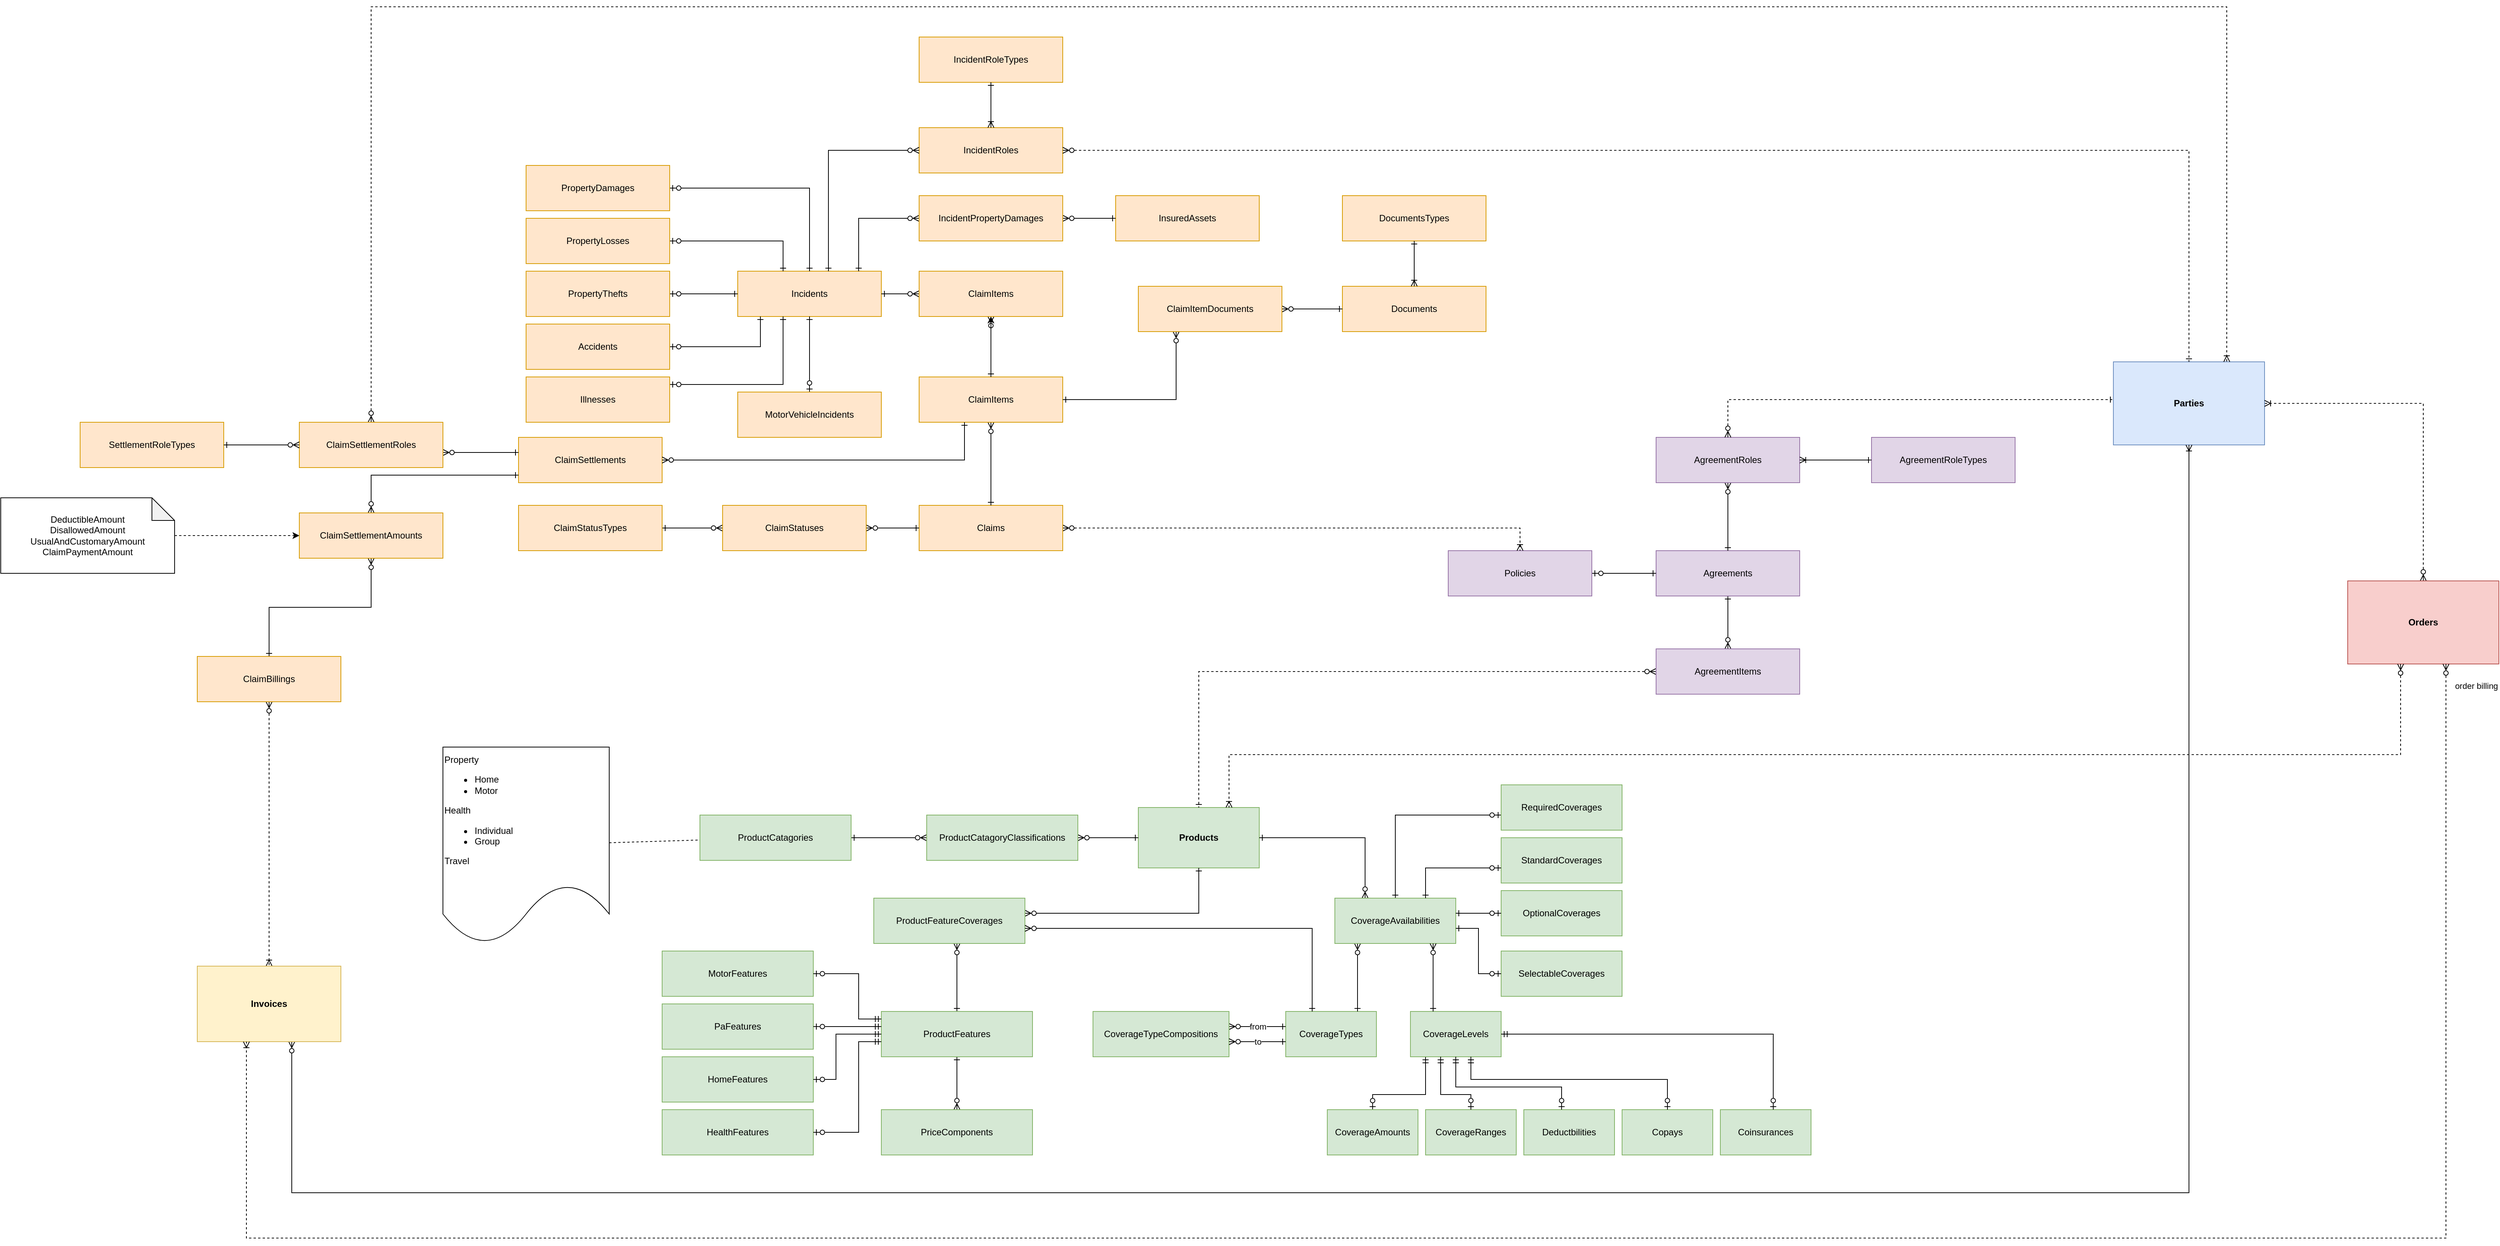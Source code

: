 <mxfile version="28.0.6">
  <diagram name="Page-1" id="UG3h2oHKd8cI5t2Z76ql">
    <mxGraphModel dx="4632" dy="2646" grid="1" gridSize="10" guides="1" tooltips="1" connect="1" arrows="1" fold="1" page="1" pageScale="1" pageWidth="850" pageHeight="1100" math="0" shadow="0">
      <root>
        <mxCell id="0" />
        <mxCell id="1" parent="0" />
        <mxCell id="Gwfefa4xqPAHv9ycmTIK-1" value="Products" style="rounded=0;whiteSpace=wrap;html=1;fontStyle=1;fillColor=#d5e8d4;strokeColor=#82b366;" parent="1" vertex="1">
          <mxGeometry x="230" y="240" width="160" height="80" as="geometry" />
        </mxCell>
        <mxCell id="Gwfefa4xqPAHv9ycmTIK-2" value="CoverageTypes" style="rounded=0;whiteSpace=wrap;html=1;fillColor=#d5e8d4;strokeColor=#82b366;" parent="1" vertex="1">
          <mxGeometry x="425" y="510" width="120" height="60" as="geometry" />
        </mxCell>
        <mxCell id="Gwfefa4xqPAHv9ycmTIK-4" style="edgeStyle=orthogonalEdgeStyle;rounded=0;orthogonalLoop=1;jettySize=auto;html=1;endArrow=ERone;endFill=0;startArrow=ERzeroToMany;startFill=0;" parent="1" source="Gwfefa4xqPAHv9ycmTIK-3" target="Gwfefa4xqPAHv9ycmTIK-2" edge="1">
          <mxGeometry relative="1" as="geometry">
            <Array as="points">
              <mxPoint x="520" y="470" />
              <mxPoint x="520" y="470" />
            </Array>
          </mxGeometry>
        </mxCell>
        <mxCell id="Gwfefa4xqPAHv9ycmTIK-18" style="edgeStyle=orthogonalEdgeStyle;rounded=0;orthogonalLoop=1;jettySize=auto;html=1;endArrow=ERone;endFill=0;startArrow=ERzeroToMany;startFill=0;" parent="1" source="Gwfefa4xqPAHv9ycmTIK-3" target="Gwfefa4xqPAHv9ycmTIK-1" edge="1">
          <mxGeometry relative="1" as="geometry">
            <Array as="points">
              <mxPoint x="530" y="280" />
            </Array>
          </mxGeometry>
        </mxCell>
        <mxCell id="Gwfefa4xqPAHv9ycmTIK-20" style="edgeStyle=orthogonalEdgeStyle;rounded=0;orthogonalLoop=1;jettySize=auto;html=1;startArrow=ERone;startFill=0;endArrow=ERzeroToOne;endFill=0;" parent="1" source="Gwfefa4xqPAHv9ycmTIK-3" target="Gwfefa4xqPAHv9ycmTIK-19" edge="1">
          <mxGeometry relative="1" as="geometry">
            <Array as="points">
              <mxPoint x="570" y="250" />
            </Array>
          </mxGeometry>
        </mxCell>
        <mxCell id="Gwfefa4xqPAHv9ycmTIK-3" value="CoverageAvailabilities" style="rounded=0;whiteSpace=wrap;html=1;fillColor=#d5e8d4;strokeColor=#82b366;" parent="1" vertex="1">
          <mxGeometry x="490" y="360" width="160" height="60" as="geometry" />
        </mxCell>
        <mxCell id="Gwfefa4xqPAHv9ycmTIK-13" style="edgeStyle=orthogonalEdgeStyle;rounded=0;orthogonalLoop=1;jettySize=auto;html=1;startArrow=ERmandOne;startFill=0;endArrow=ERzeroToOne;endFill=0;" parent="1" source="Gwfefa4xqPAHv9ycmTIK-5" target="Gwfefa4xqPAHv9ycmTIK-8" edge="1">
          <mxGeometry relative="1" as="geometry">
            <Array as="points">
              <mxPoint x="610" y="620" />
              <mxPoint x="540" y="620" />
            </Array>
          </mxGeometry>
        </mxCell>
        <mxCell id="Gwfefa4xqPAHv9ycmTIK-5" value="CoverageLevels" style="rounded=0;whiteSpace=wrap;html=1;fillColor=#d5e8d4;strokeColor=#82b366;" parent="1" vertex="1">
          <mxGeometry x="590" y="510" width="120" height="60" as="geometry" />
        </mxCell>
        <mxCell id="Gwfefa4xqPAHv9ycmTIK-6" style="edgeStyle=orthogonalEdgeStyle;rounded=0;orthogonalLoop=1;jettySize=auto;html=1;endArrow=ERone;endFill=0;startArrow=ERzeroToMany;startFill=0;" parent="1" source="Gwfefa4xqPAHv9ycmTIK-3" target="Gwfefa4xqPAHv9ycmTIK-5" edge="1">
          <mxGeometry relative="1" as="geometry">
            <mxPoint x="640" y="450" as="sourcePoint" />
            <mxPoint x="640" y="550" as="targetPoint" />
            <Array as="points">
              <mxPoint x="620" y="470" />
              <mxPoint x="620" y="470" />
            </Array>
          </mxGeometry>
        </mxCell>
        <mxCell id="Gwfefa4xqPAHv9ycmTIK-8" value="CoverageAmounts" style="rounded=0;whiteSpace=wrap;html=1;fillColor=#d5e8d4;strokeColor=#82b366;" parent="1" vertex="1">
          <mxGeometry x="480" y="640" width="120" height="60" as="geometry" />
        </mxCell>
        <mxCell id="Gwfefa4xqPAHv9ycmTIK-9" value="CoverageRanges" style="rounded=0;whiteSpace=wrap;html=1;fillColor=#d5e8d4;strokeColor=#82b366;" parent="1" vertex="1">
          <mxGeometry x="610" y="640" width="120" height="60" as="geometry" />
        </mxCell>
        <mxCell id="Gwfefa4xqPAHv9ycmTIK-10" value="Deductbilities" style="rounded=0;whiteSpace=wrap;html=1;fillColor=#d5e8d4;strokeColor=#82b366;" parent="1" vertex="1">
          <mxGeometry x="740" y="640" width="120" height="60" as="geometry" />
        </mxCell>
        <mxCell id="Gwfefa4xqPAHv9ycmTIK-11" value="Copays" style="rounded=0;whiteSpace=wrap;html=1;fillColor=#d5e8d4;strokeColor=#82b366;" parent="1" vertex="1">
          <mxGeometry x="870" y="640" width="120" height="60" as="geometry" />
        </mxCell>
        <mxCell id="Gwfefa4xqPAHv9ycmTIK-12" value="Coinsurances" style="rounded=0;whiteSpace=wrap;html=1;fillColor=#d5e8d4;strokeColor=#82b366;" parent="1" vertex="1">
          <mxGeometry x="1000" y="640" width="120" height="60" as="geometry" />
        </mxCell>
        <mxCell id="Gwfefa4xqPAHv9ycmTIK-14" style="edgeStyle=orthogonalEdgeStyle;rounded=0;orthogonalLoop=1;jettySize=auto;html=1;startArrow=ERmandOne;startFill=0;endArrow=ERzeroToOne;endFill=0;" parent="1" source="Gwfefa4xqPAHv9ycmTIK-5" target="Gwfefa4xqPAHv9ycmTIK-9" edge="1">
          <mxGeometry relative="1" as="geometry">
            <mxPoint x="900" y="590" as="sourcePoint" />
            <mxPoint x="790" y="650" as="targetPoint" />
            <Array as="points">
              <mxPoint x="630" y="620" />
              <mxPoint x="670" y="620" />
            </Array>
          </mxGeometry>
        </mxCell>
        <mxCell id="Gwfefa4xqPAHv9ycmTIK-15" style="edgeStyle=orthogonalEdgeStyle;rounded=0;orthogonalLoop=1;jettySize=auto;html=1;startArrow=ERmandOne;startFill=0;endArrow=ERzeroToOne;endFill=0;" parent="1" source="Gwfefa4xqPAHv9ycmTIK-5" target="Gwfefa4xqPAHv9ycmTIK-10" edge="1">
          <mxGeometry relative="1" as="geometry">
            <mxPoint x="760" y="590" as="sourcePoint" />
            <mxPoint x="790" y="650" as="targetPoint" />
            <Array as="points">
              <mxPoint x="650" y="610" />
              <mxPoint x="790" y="610" />
            </Array>
          </mxGeometry>
        </mxCell>
        <mxCell id="Gwfefa4xqPAHv9ycmTIK-16" style="edgeStyle=orthogonalEdgeStyle;rounded=0;orthogonalLoop=1;jettySize=auto;html=1;startArrow=ERmandOne;startFill=0;endArrow=ERzeroToOne;endFill=0;" parent="1" source="Gwfefa4xqPAHv9ycmTIK-5" target="Gwfefa4xqPAHv9ycmTIK-11" edge="1">
          <mxGeometry relative="1" as="geometry">
            <mxPoint x="800" y="570" as="sourcePoint" />
            <mxPoint x="940" y="630" as="targetPoint" />
            <Array as="points">
              <mxPoint x="670" y="600" />
              <mxPoint x="930" y="600" />
            </Array>
          </mxGeometry>
        </mxCell>
        <mxCell id="Gwfefa4xqPAHv9ycmTIK-17" style="edgeStyle=orthogonalEdgeStyle;rounded=0;orthogonalLoop=1;jettySize=auto;html=1;startArrow=ERmandOne;startFill=0;endArrow=ERzeroToOne;endFill=0;" parent="1" source="Gwfefa4xqPAHv9ycmTIK-5" target="Gwfefa4xqPAHv9ycmTIK-12" edge="1">
          <mxGeometry relative="1" as="geometry">
            <mxPoint x="880" y="560" as="sourcePoint" />
            <mxPoint x="1020" y="620" as="targetPoint" />
            <Array as="points">
              <mxPoint x="1070" y="540" />
            </Array>
          </mxGeometry>
        </mxCell>
        <mxCell id="Gwfefa4xqPAHv9ycmTIK-19" value="RequiredCoverages" style="rounded=0;whiteSpace=wrap;html=1;fillColor=#d5e8d4;strokeColor=#82b366;" parent="1" vertex="1">
          <mxGeometry x="710" y="210" width="160" height="60" as="geometry" />
        </mxCell>
        <mxCell id="Gwfefa4xqPAHv9ycmTIK-21" value="StandardCoverages" style="rounded=0;whiteSpace=wrap;html=1;fillColor=#d5e8d4;strokeColor=#82b366;" parent="1" vertex="1">
          <mxGeometry x="710" y="280" width="160" height="60" as="geometry" />
        </mxCell>
        <mxCell id="Gwfefa4xqPAHv9ycmTIK-22" value="OptionalCoverages" style="rounded=0;whiteSpace=wrap;html=1;fillColor=#d5e8d4;strokeColor=#82b366;" parent="1" vertex="1">
          <mxGeometry x="710" y="350" width="160" height="60" as="geometry" />
        </mxCell>
        <mxCell id="Gwfefa4xqPAHv9ycmTIK-23" value="SelectableCoverages" style="rounded=0;whiteSpace=wrap;html=1;fillColor=#d5e8d4;strokeColor=#82b366;" parent="1" vertex="1">
          <mxGeometry x="710" y="430" width="160" height="60" as="geometry" />
        </mxCell>
        <mxCell id="Gwfefa4xqPAHv9ycmTIK-24" style="edgeStyle=orthogonalEdgeStyle;rounded=0;orthogonalLoop=1;jettySize=auto;html=1;startArrow=ERone;startFill=0;endArrow=ERzeroToOne;endFill=0;" parent="1" source="Gwfefa4xqPAHv9ycmTIK-3" target="Gwfefa4xqPAHv9ycmTIK-21" edge="1">
          <mxGeometry relative="1" as="geometry">
            <mxPoint x="920" y="430" as="sourcePoint" />
            <mxPoint x="1060" y="320" as="targetPoint" />
            <Array as="points">
              <mxPoint x="610" y="320" />
            </Array>
          </mxGeometry>
        </mxCell>
        <mxCell id="Gwfefa4xqPAHv9ycmTIK-25" style="edgeStyle=orthogonalEdgeStyle;rounded=0;orthogonalLoop=1;jettySize=auto;html=1;startArrow=ERone;startFill=0;endArrow=ERzeroToOne;endFill=0;" parent="1" source="Gwfefa4xqPAHv9ycmTIK-3" target="Gwfefa4xqPAHv9ycmTIK-22" edge="1">
          <mxGeometry relative="1" as="geometry">
            <mxPoint x="930" y="450" as="sourcePoint" />
            <mxPoint x="1030" y="410" as="targetPoint" />
            <Array as="points">
              <mxPoint x="670" y="380" />
              <mxPoint x="670" y="380" />
            </Array>
          </mxGeometry>
        </mxCell>
        <mxCell id="Gwfefa4xqPAHv9ycmTIK-26" style="edgeStyle=orthogonalEdgeStyle;rounded=0;orthogonalLoop=1;jettySize=auto;html=1;startArrow=ERone;startFill=0;endArrow=ERzeroToOne;endFill=0;" parent="1" source="Gwfefa4xqPAHv9ycmTIK-3" target="Gwfefa4xqPAHv9ycmTIK-23" edge="1">
          <mxGeometry relative="1" as="geometry">
            <mxPoint x="670" y="440" as="sourcePoint" />
            <mxPoint x="730" y="440" as="targetPoint" />
            <Array as="points">
              <mxPoint x="680" y="400" />
              <mxPoint x="680" y="460" />
            </Array>
          </mxGeometry>
        </mxCell>
        <mxCell id="Gwfefa4xqPAHv9ycmTIK-28" value="from" style="edgeStyle=orthogonalEdgeStyle;rounded=0;orthogonalLoop=1;jettySize=auto;html=1;endArrow=ERone;endFill=0;startArrow=ERzeroToMany;startFill=0;" parent="1" source="Gwfefa4xqPAHv9ycmTIK-27" target="Gwfefa4xqPAHv9ycmTIK-2" edge="1">
          <mxGeometry relative="1" as="geometry">
            <Array as="points">
              <mxPoint x="390" y="530" />
              <mxPoint x="390" y="530" />
            </Array>
          </mxGeometry>
        </mxCell>
        <mxCell id="Gwfefa4xqPAHv9ycmTIK-27" value="CoverageTypeCompositions" style="rounded=0;whiteSpace=wrap;html=1;fillColor=#d5e8d4;strokeColor=#82b366;" parent="1" vertex="1">
          <mxGeometry x="170" y="510" width="180" height="60" as="geometry" />
        </mxCell>
        <mxCell id="Gwfefa4xqPAHv9ycmTIK-29" value="to" style="edgeStyle=orthogonalEdgeStyle;rounded=0;orthogonalLoop=1;jettySize=auto;html=1;endArrow=ERone;endFill=0;startArrow=ERzeroToMany;startFill=0;" parent="1" source="Gwfefa4xqPAHv9ycmTIK-27" target="Gwfefa4xqPAHv9ycmTIK-2" edge="1">
          <mxGeometry relative="1" as="geometry">
            <mxPoint x="370" y="570" as="sourcePoint" />
            <mxPoint x="480" y="570" as="targetPoint" />
            <Array as="points">
              <mxPoint x="370" y="550" />
              <mxPoint x="370" y="550" />
            </Array>
          </mxGeometry>
        </mxCell>
        <mxCell id="Gwfefa4xqPAHv9ycmTIK-31" style="edgeStyle=orthogonalEdgeStyle;rounded=0;orthogonalLoop=1;jettySize=auto;html=1;endArrow=ERone;endFill=0;startArrow=ERzeroToMany;startFill=0;" parent="1" source="Gwfefa4xqPAHv9ycmTIK-30" target="Gwfefa4xqPAHv9ycmTIK-1" edge="1">
          <mxGeometry relative="1" as="geometry">
            <Array as="points">
              <mxPoint x="10" y="280" />
            </Array>
          </mxGeometry>
        </mxCell>
        <mxCell id="Gwfefa4xqPAHv9ycmTIK-33" style="edgeStyle=orthogonalEdgeStyle;rounded=0;orthogonalLoop=1;jettySize=auto;html=1;endArrow=ERone;endFill=0;startArrow=ERzeroToMany;startFill=0;" parent="1" source="Gwfefa4xqPAHv9ycmTIK-30" target="Gwfefa4xqPAHv9ycmTIK-32" edge="1">
          <mxGeometry relative="1" as="geometry" />
        </mxCell>
        <mxCell id="Gwfefa4xqPAHv9ycmTIK-30" value="ProductCatagoryClassifications" style="rounded=0;whiteSpace=wrap;html=1;fillColor=#d5e8d4;strokeColor=#82b366;" parent="1" vertex="1">
          <mxGeometry x="-50" y="250" width="200" height="60" as="geometry" />
        </mxCell>
        <mxCell id="Gwfefa4xqPAHv9ycmTIK-32" value="ProductCatagories" style="rounded=0;whiteSpace=wrap;html=1;fillColor=#d5e8d4;strokeColor=#82b366;" parent="1" vertex="1">
          <mxGeometry x="-350" y="250" width="200" height="60" as="geometry" />
        </mxCell>
        <mxCell id="Gwfefa4xqPAHv9ycmTIK-35" style="rounded=0;orthogonalLoop=1;jettySize=auto;html=1;dashed=1;endArrow=none;endFill=0;" parent="1" source="Gwfefa4xqPAHv9ycmTIK-34" target="Gwfefa4xqPAHv9ycmTIK-32" edge="1">
          <mxGeometry relative="1" as="geometry" />
        </mxCell>
        <mxCell id="Gwfefa4xqPAHv9ycmTIK-34" value="Property&lt;div style=&quot;&quot;&gt;&lt;ul&gt;&lt;li&gt;Home&lt;/li&gt;&lt;li&gt;Motor&lt;/li&gt;&lt;/ul&gt;&lt;/div&gt;&lt;div&gt;Health&lt;/div&gt;&lt;div&gt;&lt;ul&gt;&lt;li&gt;Individual&lt;/li&gt;&lt;li&gt;Group&lt;/li&gt;&lt;/ul&gt;&lt;div&gt;Travel&lt;/div&gt;&lt;/div&gt;&lt;div&gt;&lt;br&gt;&lt;/div&gt;" style="shape=document;whiteSpace=wrap;html=1;boundedLbl=1;align=left;verticalAlign=middle;" parent="1" vertex="1">
          <mxGeometry x="-690" y="160" width="220" height="260" as="geometry" />
        </mxCell>
        <mxCell id="Gwfefa4xqPAHv9ycmTIK-39" style="edgeStyle=orthogonalEdgeStyle;rounded=0;orthogonalLoop=1;jettySize=auto;html=1;endArrow=ERone;endFill=0;startArrow=ERzeroToMany;startFill=0;" parent="1" source="Gwfefa4xqPAHv9ycmTIK-38" target="Gwfefa4xqPAHv9ycmTIK-1" edge="1">
          <mxGeometry relative="1" as="geometry">
            <Array as="points">
              <mxPoint x="310" y="380" />
            </Array>
          </mxGeometry>
        </mxCell>
        <mxCell id="Gwfefa4xqPAHv9ycmTIK-43" style="edgeStyle=orthogonalEdgeStyle;rounded=0;orthogonalLoop=1;jettySize=auto;html=1;startArrow=ERzeroToMany;startFill=0;endArrow=ERone;endFill=0;" parent="1" source="Gwfefa4xqPAHv9ycmTIK-38" target="Gwfefa4xqPAHv9ycmTIK-40" edge="1">
          <mxGeometry relative="1" as="geometry">
            <Array as="points">
              <mxPoint x="-10" y="450" />
              <mxPoint x="-10" y="450" />
            </Array>
          </mxGeometry>
        </mxCell>
        <mxCell id="Gwfefa4xqPAHv9ycmTIK-38" value="ProductFeatureCoverages" style="rounded=0;whiteSpace=wrap;html=1;fillColor=#d5e8d4;strokeColor=#82b366;" parent="1" vertex="1">
          <mxGeometry x="-120" y="360" width="200" height="60" as="geometry" />
        </mxCell>
        <mxCell id="Gwfefa4xqPAHv9ycmTIK-42" style="edgeStyle=orthogonalEdgeStyle;rounded=0;orthogonalLoop=1;jettySize=auto;html=1;startArrow=ERone;startFill=0;endArrow=ERzeroToMany;endFill=0;" parent="1" source="Gwfefa4xqPAHv9ycmTIK-40" target="Gwfefa4xqPAHv9ycmTIK-41" edge="1">
          <mxGeometry relative="1" as="geometry" />
        </mxCell>
        <mxCell id="Gwfefa4xqPAHv9ycmTIK-40" value="ProductFeatures" style="rounded=0;whiteSpace=wrap;html=1;fillColor=#d5e8d4;strokeColor=#82b366;" parent="1" vertex="1">
          <mxGeometry x="-110" y="510" width="200" height="60" as="geometry" />
        </mxCell>
        <mxCell id="Gwfefa4xqPAHv9ycmTIK-41" value="PriceComponents" style="rounded=0;whiteSpace=wrap;html=1;fillColor=#d5e8d4;strokeColor=#82b366;" parent="1" vertex="1">
          <mxGeometry x="-110" y="640" width="200" height="60" as="geometry" />
        </mxCell>
        <mxCell id="Gwfefa4xqPAHv9ycmTIK-44" style="edgeStyle=orthogonalEdgeStyle;rounded=0;orthogonalLoop=1;jettySize=auto;html=1;endArrow=ERone;endFill=0;startArrow=ERzeroToMany;startFill=0;" parent="1" source="Gwfefa4xqPAHv9ycmTIK-38" target="Gwfefa4xqPAHv9ycmTIK-2" edge="1">
          <mxGeometry relative="1" as="geometry">
            <mxPoint x="260" y="530" as="sourcePoint" />
            <mxPoint x="490" y="470" as="targetPoint" />
            <Array as="points">
              <mxPoint x="460" y="400" />
            </Array>
          </mxGeometry>
        </mxCell>
        <mxCell id="Gwfefa4xqPAHv9ycmTIK-45" value="MotorFeatures" style="rounded=0;whiteSpace=wrap;html=1;fillColor=#d5e8d4;strokeColor=#82b366;" parent="1" vertex="1">
          <mxGeometry x="-400" y="430" width="200" height="60" as="geometry" />
        </mxCell>
        <mxCell id="Gwfefa4xqPAHv9ycmTIK-46" value="PaFeatures" style="rounded=0;whiteSpace=wrap;html=1;fillColor=#d5e8d4;strokeColor=#82b366;" parent="1" vertex="1">
          <mxGeometry x="-400" y="500" width="200" height="60" as="geometry" />
        </mxCell>
        <mxCell id="Gwfefa4xqPAHv9ycmTIK-47" value="HomeFeatures" style="rounded=0;whiteSpace=wrap;html=1;fillColor=#d5e8d4;strokeColor=#82b366;" parent="1" vertex="1">
          <mxGeometry x="-400" y="570" width="200" height="60" as="geometry" />
        </mxCell>
        <mxCell id="Gwfefa4xqPAHv9ycmTIK-48" value="HealthFeatures" style="rounded=0;whiteSpace=wrap;html=1;fillColor=#d5e8d4;strokeColor=#82b366;" parent="1" vertex="1">
          <mxGeometry x="-400" y="640" width="200" height="60" as="geometry" />
        </mxCell>
        <mxCell id="Gwfefa4xqPAHv9ycmTIK-49" style="edgeStyle=orthogonalEdgeStyle;rounded=0;orthogonalLoop=1;jettySize=auto;html=1;startArrow=ERmandOne;startFill=0;endArrow=ERzeroToOne;endFill=0;" parent="1" source="Gwfefa4xqPAHv9ycmTIK-40" target="Gwfefa4xqPAHv9ycmTIK-45" edge="1">
          <mxGeometry relative="1" as="geometry">
            <mxPoint x="-60" y="450" as="sourcePoint" />
            <mxPoint x="-130" y="520" as="targetPoint" />
            <Array as="points">
              <mxPoint x="-140" y="520" />
              <mxPoint x="-140" y="460" />
            </Array>
          </mxGeometry>
        </mxCell>
        <mxCell id="Gwfefa4xqPAHv9ycmTIK-50" style="edgeStyle=orthogonalEdgeStyle;rounded=0;orthogonalLoop=1;jettySize=auto;html=1;startArrow=ERmandOne;startFill=0;endArrow=ERzeroToOne;endFill=0;" parent="1" source="Gwfefa4xqPAHv9ycmTIK-40" target="Gwfefa4xqPAHv9ycmTIK-46" edge="1">
          <mxGeometry relative="1" as="geometry">
            <mxPoint x="-10" y="610" as="sourcePoint" />
            <mxPoint x="-150" y="560" as="targetPoint" />
            <Array as="points">
              <mxPoint x="-140" y="530" />
              <mxPoint x="-140" y="530" />
            </Array>
          </mxGeometry>
        </mxCell>
        <mxCell id="Gwfefa4xqPAHv9ycmTIK-51" style="edgeStyle=orthogonalEdgeStyle;rounded=0;orthogonalLoop=1;jettySize=auto;html=1;startArrow=ERmandOne;startFill=0;endArrow=ERzeroToOne;endFill=0;" parent="1" source="Gwfefa4xqPAHv9ycmTIK-40" target="Gwfefa4xqPAHv9ycmTIK-47" edge="1">
          <mxGeometry relative="1" as="geometry">
            <mxPoint x="-10" y="630" as="sourcePoint" />
            <mxPoint x="-150" y="580" as="targetPoint" />
            <Array as="points">
              <mxPoint x="-170" y="540" />
              <mxPoint x="-170" y="600" />
            </Array>
          </mxGeometry>
        </mxCell>
        <mxCell id="Gwfefa4xqPAHv9ycmTIK-52" style="edgeStyle=orthogonalEdgeStyle;rounded=0;orthogonalLoop=1;jettySize=auto;html=1;startArrow=ERmandOne;startFill=0;endArrow=ERzeroToOne;endFill=0;" parent="1" source="Gwfefa4xqPAHv9ycmTIK-40" target="Gwfefa4xqPAHv9ycmTIK-48" edge="1">
          <mxGeometry relative="1" as="geometry">
            <mxPoint x="10" y="660" as="sourcePoint" />
            <mxPoint x="-130" y="610" as="targetPoint" />
            <Array as="points">
              <mxPoint x="-140" y="550" />
              <mxPoint x="-140" y="670" />
            </Array>
          </mxGeometry>
        </mxCell>
        <mxCell id="Gwfefa4xqPAHv9ycmTIK-54" style="edgeStyle=orthogonalEdgeStyle;rounded=0;orthogonalLoop=1;jettySize=auto;html=1;endArrow=ERone;endFill=0;startArrow=ERzeroToMany;startFill=0;dashed=1;" parent="1" source="oErXkipmvM2q--g5pRgf-3" target="Gwfefa4xqPAHv9ycmTIK-1" edge="1">
          <mxGeometry relative="1" as="geometry">
            <Array as="points">
              <mxPoint x="310" y="60" />
            </Array>
          </mxGeometry>
        </mxCell>
        <mxCell id="oErXkipmvM2q--g5pRgf-4" style="edgeStyle=orthogonalEdgeStyle;rounded=0;orthogonalLoop=1;jettySize=auto;html=1;endArrow=ERzeroToMany;endFill=0;startArrow=ERone;startFill=0;" edge="1" parent="1" source="Gwfefa4xqPAHv9ycmTIK-53" target="oErXkipmvM2q--g5pRgf-3">
          <mxGeometry relative="1" as="geometry" />
        </mxCell>
        <mxCell id="Gwfefa4xqPAHv9ycmTIK-53" value="Agreements" style="rounded=0;whiteSpace=wrap;html=1;fillColor=#e1d5e7;strokeColor=#9673a6;" parent="1" vertex="1">
          <mxGeometry x="915" y="-100" width="190" height="60" as="geometry" />
        </mxCell>
        <mxCell id="Gwfefa4xqPAHv9ycmTIK-56" style="edgeStyle=orthogonalEdgeStyle;rounded=0;orthogonalLoop=1;jettySize=auto;html=1;endArrow=ERone;endFill=0;startArrow=ERzeroToMany;startFill=0;" parent="1" source="Gwfefa4xqPAHv9ycmTIK-55" target="Gwfefa4xqPAHv9ycmTIK-53" edge="1">
          <mxGeometry relative="1" as="geometry" />
        </mxCell>
        <mxCell id="Gwfefa4xqPAHv9ycmTIK-55" value="AgreementRoles" style="rounded=0;whiteSpace=wrap;html=1;fillColor=#e1d5e7;strokeColor=#9673a6;" parent="1" vertex="1">
          <mxGeometry x="915" y="-250" width="190" height="60" as="geometry" />
        </mxCell>
        <mxCell id="Gwfefa4xqPAHv9ycmTIK-57" value="Parties" style="rounded=0;whiteSpace=wrap;html=1;fontStyle=1;fillColor=#dae8fc;strokeColor=#6c8ebf;" parent="1" vertex="1">
          <mxGeometry x="1520" y="-350" width="200" height="110" as="geometry" />
        </mxCell>
        <mxCell id="Gwfefa4xqPAHv9ycmTIK-59" style="edgeStyle=orthogonalEdgeStyle;rounded=0;orthogonalLoop=1;jettySize=auto;html=1;startArrow=ERzeroToOne;startFill=0;endArrow=ERone;endFill=0;" parent="1" source="Gwfefa4xqPAHv9ycmTIK-58" target="Gwfefa4xqPAHv9ycmTIK-53" edge="1">
          <mxGeometry relative="1" as="geometry" />
        </mxCell>
        <mxCell id="Gwfefa4xqPAHv9ycmTIK-58" value="Policies" style="rounded=0;whiteSpace=wrap;html=1;fillColor=#e1d5e7;strokeColor=#9673a6;" parent="1" vertex="1">
          <mxGeometry x="640" y="-100" width="190" height="60" as="geometry" />
        </mxCell>
        <mxCell id="Gwfefa4xqPAHv9ycmTIK-60" style="edgeStyle=orthogonalEdgeStyle;rounded=0;orthogonalLoop=1;jettySize=auto;html=1;endArrow=ERone;endFill=0;startArrow=ERzeroToMany;startFill=0;dashed=1;" parent="1" source="Gwfefa4xqPAHv9ycmTIK-55" target="Gwfefa4xqPAHv9ycmTIK-57" edge="1">
          <mxGeometry relative="1" as="geometry">
            <mxPoint x="650" y="-150" as="sourcePoint" />
            <mxPoint x="650" y="-50" as="targetPoint" />
            <Array as="points">
              <mxPoint x="1010" y="-300" />
            </Array>
          </mxGeometry>
        </mxCell>
        <mxCell id="Gwfefa4xqPAHv9ycmTIK-64" style="edgeStyle=orthogonalEdgeStyle;rounded=0;orthogonalLoop=1;jettySize=auto;html=1;startArrow=ERzeroToMany;startFill=0;endArrow=ERoneToMany;endFill=0;dashed=1;" parent="1" source="Gwfefa4xqPAHv9ycmTIK-63" target="Gwfefa4xqPAHv9ycmTIK-58" edge="1">
          <mxGeometry relative="1" as="geometry">
            <Array as="points">
              <mxPoint x="735" y="-130" />
            </Array>
          </mxGeometry>
        </mxCell>
        <mxCell id="Gwfefa4xqPAHv9ycmTIK-63" value="Claims" style="rounded=0;whiteSpace=wrap;html=1;fillColor=#ffe6cc;strokeColor=#d79b00;" parent="1" vertex="1">
          <mxGeometry x="-60" y="-160" width="190" height="60" as="geometry" />
        </mxCell>
        <mxCell id="Gwfefa4xqPAHv9ycmTIK-66" style="edgeStyle=orthogonalEdgeStyle;rounded=0;orthogonalLoop=1;jettySize=auto;html=1;startArrow=ERzeroToMany;startFill=0;endArrow=ERone;endFill=0;" parent="1" source="Gwfefa4xqPAHv9ycmTIK-65" target="Gwfefa4xqPAHv9ycmTIK-63" edge="1">
          <mxGeometry relative="1" as="geometry" />
        </mxCell>
        <mxCell id="Gwfefa4xqPAHv9ycmTIK-120" value="" style="edgeStyle=orthogonalEdgeStyle;rounded=0;orthogonalLoop=1;jettySize=auto;html=1;" parent="1" source="Gwfefa4xqPAHv9ycmTIK-65" target="Gwfefa4xqPAHv9ycmTIK-119" edge="1">
          <mxGeometry relative="1" as="geometry" />
        </mxCell>
        <mxCell id="Gwfefa4xqPAHv9ycmTIK-65" value="ClaimItems" style="rounded=0;whiteSpace=wrap;html=1;fillColor=#ffe6cc;strokeColor=#d79b00;" parent="1" vertex="1">
          <mxGeometry x="-60" y="-330" width="190" height="60" as="geometry" />
        </mxCell>
        <mxCell id="Gwfefa4xqPAHv9ycmTIK-68" style="edgeStyle=orthogonalEdgeStyle;rounded=0;orthogonalLoop=1;jettySize=auto;html=1;startArrow=ERzeroToMany;startFill=0;endArrow=ERone;endFill=0;" parent="1" source="Gwfefa4xqPAHv9ycmTIK-67" target="Gwfefa4xqPAHv9ycmTIK-63" edge="1">
          <mxGeometry relative="1" as="geometry" />
        </mxCell>
        <mxCell id="Gwfefa4xqPAHv9ycmTIK-70" style="edgeStyle=orthogonalEdgeStyle;rounded=0;orthogonalLoop=1;jettySize=auto;html=1;endArrow=ERone;endFill=0;startArrow=ERzeroToMany;startFill=0;" parent="1" source="Gwfefa4xqPAHv9ycmTIK-67" target="Gwfefa4xqPAHv9ycmTIK-69" edge="1">
          <mxGeometry relative="1" as="geometry" />
        </mxCell>
        <mxCell id="Gwfefa4xqPAHv9ycmTIK-67" value="ClaimStatuses" style="rounded=0;whiteSpace=wrap;html=1;fillColor=#ffe6cc;strokeColor=#d79b00;" parent="1" vertex="1">
          <mxGeometry x="-320" y="-160" width="190" height="60" as="geometry" />
        </mxCell>
        <mxCell id="Gwfefa4xqPAHv9ycmTIK-69" value="ClaimStatusTypes" style="rounded=0;whiteSpace=wrap;html=1;fillColor=#ffe6cc;strokeColor=#d79b00;" parent="1" vertex="1">
          <mxGeometry x="-590" y="-160" width="190" height="60" as="geometry" />
        </mxCell>
        <mxCell id="Gwfefa4xqPAHv9ycmTIK-71" value="InsuredAssets" style="rounded=0;whiteSpace=wrap;html=1;fillColor=#ffe6cc;strokeColor=#d79b00;" parent="1" vertex="1">
          <mxGeometry x="200" y="-570" width="190" height="60" as="geometry" />
        </mxCell>
        <mxCell id="Gwfefa4xqPAHv9ycmTIK-73" value="Incidents" style="rounded=0;whiteSpace=wrap;html=1;fillColor=#ffe6cc;strokeColor=#d79b00;" parent="1" vertex="1">
          <mxGeometry x="-300" y="-470" width="190" height="60" as="geometry" />
        </mxCell>
        <mxCell id="Gwfefa4xqPAHv9ycmTIK-80" style="edgeStyle=orthogonalEdgeStyle;rounded=0;orthogonalLoop=1;jettySize=auto;html=1;startArrow=ERzeroToOne;startFill=0;endArrow=ERone;endFill=0;" parent="1" source="Gwfefa4xqPAHv9ycmTIK-74" target="Gwfefa4xqPAHv9ycmTIK-73" edge="1">
          <mxGeometry relative="1" as="geometry" />
        </mxCell>
        <mxCell id="Gwfefa4xqPAHv9ycmTIK-74" value="PropertyDamages" style="rounded=0;whiteSpace=wrap;html=1;fillColor=#ffe6cc;strokeColor=#d79b00;" parent="1" vertex="1">
          <mxGeometry x="-580" y="-610" width="190" height="60" as="geometry" />
        </mxCell>
        <mxCell id="Gwfefa4xqPAHv9ycmTIK-81" style="edgeStyle=orthogonalEdgeStyle;rounded=0;orthogonalLoop=1;jettySize=auto;html=1;startArrow=ERzeroToOne;startFill=0;endArrow=ERone;endFill=0;" parent="1" source="Gwfefa4xqPAHv9ycmTIK-75" target="Gwfefa4xqPAHv9ycmTIK-73" edge="1">
          <mxGeometry relative="1" as="geometry">
            <Array as="points">
              <mxPoint x="-240" y="-510" />
            </Array>
          </mxGeometry>
        </mxCell>
        <mxCell id="Gwfefa4xqPAHv9ycmTIK-75" value="PropertyLosses" style="rounded=0;whiteSpace=wrap;html=1;fillColor=#ffe6cc;strokeColor=#d79b00;" parent="1" vertex="1">
          <mxGeometry x="-580" y="-540" width="190" height="60" as="geometry" />
        </mxCell>
        <mxCell id="Gwfefa4xqPAHv9ycmTIK-82" style="edgeStyle=orthogonalEdgeStyle;rounded=0;orthogonalLoop=1;jettySize=auto;html=1;startArrow=ERzeroToOne;startFill=0;endArrow=ERone;endFill=0;" parent="1" source="Gwfefa4xqPAHv9ycmTIK-76" target="Gwfefa4xqPAHv9ycmTIK-73" edge="1">
          <mxGeometry relative="1" as="geometry">
            <Array as="points">
              <mxPoint x="-320" y="-440" />
              <mxPoint x="-320" y="-440" />
            </Array>
          </mxGeometry>
        </mxCell>
        <mxCell id="Gwfefa4xqPAHv9ycmTIK-76" value="PropertyThefts" style="rounded=0;whiteSpace=wrap;html=1;fillColor=#ffe6cc;strokeColor=#d79b00;" parent="1" vertex="1">
          <mxGeometry x="-580" y="-470" width="190" height="60" as="geometry" />
        </mxCell>
        <mxCell id="Gwfefa4xqPAHv9ycmTIK-83" style="edgeStyle=orthogonalEdgeStyle;rounded=0;orthogonalLoop=1;jettySize=auto;html=1;startArrow=ERzeroToOne;startFill=0;endArrow=ERone;endFill=0;" parent="1" source="Gwfefa4xqPAHv9ycmTIK-77" target="Gwfefa4xqPAHv9ycmTIK-73" edge="1">
          <mxGeometry relative="1" as="geometry">
            <Array as="points">
              <mxPoint x="-270" y="-370" />
            </Array>
          </mxGeometry>
        </mxCell>
        <mxCell id="Gwfefa4xqPAHv9ycmTIK-77" value="Accidents" style="rounded=0;whiteSpace=wrap;html=1;fillColor=#ffe6cc;strokeColor=#d79b00;" parent="1" vertex="1">
          <mxGeometry x="-580" y="-400" width="190" height="60" as="geometry" />
        </mxCell>
        <mxCell id="Gwfefa4xqPAHv9ycmTIK-84" style="edgeStyle=orthogonalEdgeStyle;rounded=0;orthogonalLoop=1;jettySize=auto;html=1;startArrow=ERzeroToOne;startFill=0;endArrow=ERone;endFill=0;" parent="1" source="Gwfefa4xqPAHv9ycmTIK-78" target="Gwfefa4xqPAHv9ycmTIK-73" edge="1">
          <mxGeometry relative="1" as="geometry">
            <Array as="points">
              <mxPoint x="-240" y="-320" />
            </Array>
          </mxGeometry>
        </mxCell>
        <mxCell id="Gwfefa4xqPAHv9ycmTIK-78" value="Illnesses" style="rounded=0;whiteSpace=wrap;html=1;fillColor=#ffe6cc;strokeColor=#d79b00;" parent="1" vertex="1">
          <mxGeometry x="-580" y="-330" width="190" height="60" as="geometry" />
        </mxCell>
        <mxCell id="Gwfefa4xqPAHv9ycmTIK-85" style="edgeStyle=orthogonalEdgeStyle;rounded=0;orthogonalLoop=1;jettySize=auto;html=1;endArrow=ERone;endFill=0;startArrow=ERzeroToOne;startFill=0;" parent="1" source="Gwfefa4xqPAHv9ycmTIK-79" target="Gwfefa4xqPAHv9ycmTIK-73" edge="1">
          <mxGeometry relative="1" as="geometry" />
        </mxCell>
        <mxCell id="Gwfefa4xqPAHv9ycmTIK-79" value="MotorVehicleIncidents" style="rounded=0;whiteSpace=wrap;html=1;fillColor=#ffe6cc;strokeColor=#d79b00;" parent="1" vertex="1">
          <mxGeometry x="-300" y="-310" width="190" height="60" as="geometry" />
        </mxCell>
        <mxCell id="Gwfefa4xqPAHv9ycmTIK-86" value="IncidentRoles" style="rounded=0;whiteSpace=wrap;html=1;fillColor=#ffe6cc;strokeColor=#d79b00;" parent="1" vertex="1">
          <mxGeometry x="-60" y="-660" width="190" height="60" as="geometry" />
        </mxCell>
        <mxCell id="Gwfefa4xqPAHv9ycmTIK-87" style="edgeStyle=orthogonalEdgeStyle;rounded=0;orthogonalLoop=1;jettySize=auto;html=1;endArrow=ERone;endFill=0;startArrow=ERzeroToMany;startFill=0;" parent="1" source="Gwfefa4xqPAHv9ycmTIK-86" target="Gwfefa4xqPAHv9ycmTIK-73" edge="1">
          <mxGeometry relative="1" as="geometry">
            <mxPoint x="240" y="-410" as="sourcePoint" />
            <mxPoint x="240" y="-320" as="targetPoint" />
            <Array as="points">
              <mxPoint x="-180" y="-630" />
            </Array>
          </mxGeometry>
        </mxCell>
        <mxCell id="Gwfefa4xqPAHv9ycmTIK-88" style="edgeStyle=orthogonalEdgeStyle;rounded=0;orthogonalLoop=1;jettySize=auto;html=1;endArrow=ERone;endFill=0;startArrow=ERzeroToMany;startFill=0;dashed=1;" parent="1" source="Gwfefa4xqPAHv9ycmTIK-86" target="Gwfefa4xqPAHv9ycmTIK-57" edge="1">
          <mxGeometry relative="1" as="geometry">
            <mxPoint x="410" y="-430" as="sourcePoint" />
            <mxPoint x="1140" y="-560" as="targetPoint" />
            <Array as="points">
              <mxPoint x="1620" y="-630" />
            </Array>
          </mxGeometry>
        </mxCell>
        <mxCell id="Gwfefa4xqPAHv9ycmTIK-89" value="AgreementRoleTypes" style="rounded=0;whiteSpace=wrap;html=1;fillColor=#e1d5e7;strokeColor=#9673a6;" parent="1" vertex="1">
          <mxGeometry x="1200" y="-250" width="190" height="60" as="geometry" />
        </mxCell>
        <mxCell id="Gwfefa4xqPAHv9ycmTIK-90" style="edgeStyle=orthogonalEdgeStyle;rounded=0;orthogonalLoop=1;jettySize=auto;html=1;endArrow=ERone;endFill=0;startArrow=ERoneToMany;startFill=0;" parent="1" source="Gwfefa4xqPAHv9ycmTIK-55" target="Gwfefa4xqPAHv9ycmTIK-89" edge="1">
          <mxGeometry relative="1" as="geometry">
            <mxPoint x="550" y="-70" as="sourcePoint" />
            <mxPoint x="550" y="20" as="targetPoint" />
          </mxGeometry>
        </mxCell>
        <mxCell id="Gwfefa4xqPAHv9ycmTIK-91" value="IncidentRoleTypes" style="rounded=0;whiteSpace=wrap;html=1;fillColor=#ffe6cc;strokeColor=#d79b00;" parent="1" vertex="1">
          <mxGeometry x="-60" y="-780" width="190" height="60" as="geometry" />
        </mxCell>
        <mxCell id="Gwfefa4xqPAHv9ycmTIK-92" style="edgeStyle=orthogonalEdgeStyle;rounded=0;orthogonalLoop=1;jettySize=auto;html=1;endArrow=ERone;endFill=0;startArrow=ERoneToMany;startFill=0;" parent="1" source="Gwfefa4xqPAHv9ycmTIK-86" target="Gwfefa4xqPAHv9ycmTIK-91" edge="1">
          <mxGeometry relative="1" as="geometry">
            <mxPoint x="360" y="-770" as="sourcePoint" />
            <mxPoint x="455" y="-770" as="targetPoint" />
          </mxGeometry>
        </mxCell>
        <mxCell id="Gwfefa4xqPAHv9ycmTIK-94" style="edgeStyle=orthogonalEdgeStyle;rounded=0;orthogonalLoop=1;jettySize=auto;html=1;endArrow=ERone;endFill=0;startArrow=ERzeroToMany;startFill=0;" parent="1" source="Gwfefa4xqPAHv9ycmTIK-93" target="Gwfefa4xqPAHv9ycmTIK-73" edge="1">
          <mxGeometry relative="1" as="geometry">
            <Array as="points">
              <mxPoint x="-140" y="-540" />
            </Array>
          </mxGeometry>
        </mxCell>
        <mxCell id="Gwfefa4xqPAHv9ycmTIK-95" style="edgeStyle=orthogonalEdgeStyle;rounded=0;orthogonalLoop=1;jettySize=auto;html=1;startArrow=ERzeroToMany;startFill=0;endArrow=ERone;endFill=0;" parent="1" source="Gwfefa4xqPAHv9ycmTIK-93" target="Gwfefa4xqPAHv9ycmTIK-71" edge="1">
          <mxGeometry relative="1" as="geometry" />
        </mxCell>
        <mxCell id="Gwfefa4xqPAHv9ycmTIK-93" value="IncidentPropertyDamages" style="rounded=0;whiteSpace=wrap;html=1;fillColor=#ffe6cc;strokeColor=#d79b00;" parent="1" vertex="1">
          <mxGeometry x="-60" y="-570" width="190" height="60" as="geometry" />
        </mxCell>
        <mxCell id="Gwfefa4xqPAHv9ycmTIK-97" style="edgeStyle=orthogonalEdgeStyle;rounded=0;orthogonalLoop=1;jettySize=auto;html=1;startArrow=ERzeroToMany;startFill=0;endArrow=ERone;endFill=0;" parent="1" source="Gwfefa4xqPAHv9ycmTIK-96" target="Gwfefa4xqPAHv9ycmTIK-73" edge="1">
          <mxGeometry relative="1" as="geometry" />
        </mxCell>
        <mxCell id="Gwfefa4xqPAHv9ycmTIK-98" style="edgeStyle=orthogonalEdgeStyle;rounded=0;orthogonalLoop=1;jettySize=auto;html=1;startArrow=ERzeroToMany;startFill=0;endArrow=ERone;endFill=0;" parent="1" source="Gwfefa4xqPAHv9ycmTIK-96" target="Gwfefa4xqPAHv9ycmTIK-65" edge="1">
          <mxGeometry relative="1" as="geometry" />
        </mxCell>
        <mxCell id="Gwfefa4xqPAHv9ycmTIK-96" value="IncidentClaimItems" style="rounded=0;whiteSpace=wrap;html=1;" parent="1" vertex="1">
          <mxGeometry x="-60" y="-470" width="190" height="60" as="geometry" />
        </mxCell>
        <mxCell id="Gwfefa4xqPAHv9ycmTIK-99" value="Documents" style="rounded=0;whiteSpace=wrap;html=1;fillColor=#ffe6cc;strokeColor=#d79b00;" parent="1" vertex="1">
          <mxGeometry x="500" y="-450" width="190" height="60" as="geometry" />
        </mxCell>
        <mxCell id="Gwfefa4xqPAHv9ycmTIK-101" style="edgeStyle=orthogonalEdgeStyle;rounded=0;orthogonalLoop=1;jettySize=auto;html=1;startArrow=ERzeroToMany;startFill=0;endArrow=ERone;endFill=0;" parent="1" source="Gwfefa4xqPAHv9ycmTIK-100" target="Gwfefa4xqPAHv9ycmTIK-99" edge="1">
          <mxGeometry relative="1" as="geometry" />
        </mxCell>
        <mxCell id="Gwfefa4xqPAHv9ycmTIK-102" style="edgeStyle=orthogonalEdgeStyle;rounded=0;orthogonalLoop=1;jettySize=auto;html=1;startArrow=ERzeroToMany;startFill=0;endArrow=ERone;endFill=0;" parent="1" source="Gwfefa4xqPAHv9ycmTIK-100" target="Gwfefa4xqPAHv9ycmTIK-65" edge="1">
          <mxGeometry relative="1" as="geometry">
            <Array as="points">
              <mxPoint x="280" y="-300" />
            </Array>
          </mxGeometry>
        </mxCell>
        <mxCell id="Gwfefa4xqPAHv9ycmTIK-100" value="ClaimItemDocuments" style="rounded=0;whiteSpace=wrap;html=1;fillColor=#ffe6cc;strokeColor=#d79b00;" parent="1" vertex="1">
          <mxGeometry x="230" y="-450" width="190" height="60" as="geometry" />
        </mxCell>
        <mxCell id="Gwfefa4xqPAHv9ycmTIK-103" value="DocumentsTypes" style="rounded=0;whiteSpace=wrap;html=1;fillColor=#ffe6cc;strokeColor=#d79b00;" parent="1" vertex="1">
          <mxGeometry x="500" y="-570" width="190" height="60" as="geometry" />
        </mxCell>
        <mxCell id="Gwfefa4xqPAHv9ycmTIK-104" style="edgeStyle=orthogonalEdgeStyle;rounded=0;orthogonalLoop=1;jettySize=auto;html=1;endArrow=ERone;endFill=0;startArrow=ERoneToMany;startFill=0;" parent="1" source="Gwfefa4xqPAHv9ycmTIK-99" target="Gwfefa4xqPAHv9ycmTIK-103" edge="1">
          <mxGeometry relative="1" as="geometry">
            <mxPoint x="430" y="-650" as="sourcePoint" />
            <mxPoint x="430" y="-710" as="targetPoint" />
          </mxGeometry>
        </mxCell>
        <mxCell id="Gwfefa4xqPAHv9ycmTIK-105" value="ClaimSettlements" style="rounded=0;whiteSpace=wrap;html=1;fillColor=#ffe6cc;strokeColor=#d79b00;" parent="1" vertex="1">
          <mxGeometry x="-590" y="-250" width="190" height="60" as="geometry" />
        </mxCell>
        <mxCell id="Gwfefa4xqPAHv9ycmTIK-106" style="edgeStyle=orthogonalEdgeStyle;rounded=0;orthogonalLoop=1;jettySize=auto;html=1;startArrow=ERzeroToMany;startFill=0;endArrow=ERone;endFill=0;" parent="1" source="Gwfefa4xqPAHv9ycmTIK-105" target="Gwfefa4xqPAHv9ycmTIK-65" edge="1">
          <mxGeometry relative="1" as="geometry">
            <mxPoint x="-80" y="-210" as="sourcePoint" />
            <mxPoint x="-80" y="-100" as="targetPoint" />
            <Array as="points">
              <mxPoint y="-220" />
            </Array>
          </mxGeometry>
        </mxCell>
        <mxCell id="Gwfefa4xqPAHv9ycmTIK-108" style="edgeStyle=orthogonalEdgeStyle;rounded=0;orthogonalLoop=1;jettySize=auto;html=1;startArrow=ERzeroToMany;startFill=0;endArrow=ERone;endFill=0;" parent="1" source="Gwfefa4xqPAHv9ycmTIK-107" target="Gwfefa4xqPAHv9ycmTIK-105" edge="1">
          <mxGeometry relative="1" as="geometry">
            <Array as="points">
              <mxPoint x="-630" y="-230" />
              <mxPoint x="-630" y="-230" />
            </Array>
          </mxGeometry>
        </mxCell>
        <mxCell id="Gwfefa4xqPAHv9ycmTIK-109" style="edgeStyle=orthogonalEdgeStyle;rounded=0;orthogonalLoop=1;jettySize=auto;html=1;startArrow=ERzeroToMany;startFill=0;endArrow=ERoneToMany;endFill=0;dashed=1;" parent="1" source="Gwfefa4xqPAHv9ycmTIK-107" target="Gwfefa4xqPAHv9ycmTIK-57" edge="1">
          <mxGeometry relative="1" as="geometry">
            <Array as="points">
              <mxPoint x="-785" y="-820" />
              <mxPoint x="1670" y="-820" />
            </Array>
          </mxGeometry>
        </mxCell>
        <mxCell id="Gwfefa4xqPAHv9ycmTIK-107" value="ClaimSettlementRoles" style="rounded=0;whiteSpace=wrap;html=1;fillColor=#ffe6cc;strokeColor=#d79b00;" parent="1" vertex="1">
          <mxGeometry x="-880" y="-270" width="190" height="60" as="geometry" />
        </mxCell>
        <mxCell id="Gwfefa4xqPAHv9ycmTIK-111" style="edgeStyle=orthogonalEdgeStyle;rounded=0;orthogonalLoop=1;jettySize=auto;html=1;endArrow=ERone;endFill=0;startArrow=ERzeroToMany;startFill=0;" parent="1" source="Gwfefa4xqPAHv9ycmTIK-110" target="Gwfefa4xqPAHv9ycmTIK-105" edge="1">
          <mxGeometry relative="1" as="geometry">
            <Array as="points">
              <mxPoint x="-785" y="-200" />
            </Array>
          </mxGeometry>
        </mxCell>
        <mxCell id="Gwfefa4xqPAHv9ycmTIK-115" style="edgeStyle=orthogonalEdgeStyle;rounded=0;orthogonalLoop=1;jettySize=auto;html=1;startArrow=ERzeroToMany;startFill=0;endArrow=ERone;endFill=0;" parent="1" source="Gwfefa4xqPAHv9ycmTIK-110" target="Gwfefa4xqPAHv9ycmTIK-114" edge="1">
          <mxGeometry relative="1" as="geometry" />
        </mxCell>
        <mxCell id="Gwfefa4xqPAHv9ycmTIK-110" value="ClaimSettlementAmounts" style="rounded=0;whiteSpace=wrap;html=1;fillColor=#ffe6cc;strokeColor=#d79b00;" parent="1" vertex="1">
          <mxGeometry x="-880" y="-150" width="190" height="60" as="geometry" />
        </mxCell>
        <mxCell id="Gwfefa4xqPAHv9ycmTIK-113" style="edgeStyle=orthogonalEdgeStyle;rounded=0;orthogonalLoop=1;jettySize=auto;html=1;dashed=1;" parent="1" source="Gwfefa4xqPAHv9ycmTIK-112" target="Gwfefa4xqPAHv9ycmTIK-110" edge="1">
          <mxGeometry relative="1" as="geometry" />
        </mxCell>
        <mxCell id="Gwfefa4xqPAHv9ycmTIK-112" value="DeductibleAmount&lt;div&gt;DisallowedAmount&lt;/div&gt;&lt;div&gt;UsualAndCustomaryAmount&lt;/div&gt;&lt;div&gt;ClaimPaymentAmount&lt;/div&gt;" style="shape=note;whiteSpace=wrap;html=1;backgroundOutline=1;darkOpacity=0.05;" parent="1" vertex="1">
          <mxGeometry x="-1275" y="-170" width="230" height="100" as="geometry" />
        </mxCell>
        <mxCell id="oErXkipmvM2q--g5pRgf-2" style="edgeStyle=orthogonalEdgeStyle;rounded=0;orthogonalLoop=1;jettySize=auto;html=1;endArrow=ERoneToMany;endFill=0;dashed=1;startArrow=ERzeroToMany;startFill=0;" edge="1" parent="1" source="Gwfefa4xqPAHv9ycmTIK-114" target="oErXkipmvM2q--g5pRgf-1">
          <mxGeometry relative="1" as="geometry" />
        </mxCell>
        <mxCell id="Gwfefa4xqPAHv9ycmTIK-114" value="ClaimBillings" style="rounded=0;whiteSpace=wrap;html=1;fillColor=#ffe6cc;strokeColor=#d79b00;" parent="1" vertex="1">
          <mxGeometry x="-1015" y="40" width="190" height="60" as="geometry" />
        </mxCell>
        <mxCell id="Gwfefa4xqPAHv9ycmTIK-116" value="SettlementRoleTypes" style="rounded=0;whiteSpace=wrap;html=1;fillColor=#ffe6cc;strokeColor=#d79b00;" parent="1" vertex="1">
          <mxGeometry x="-1170" y="-270" width="190" height="60" as="geometry" />
        </mxCell>
        <mxCell id="Gwfefa4xqPAHv9ycmTIK-117" style="edgeStyle=orthogonalEdgeStyle;rounded=0;orthogonalLoop=1;jettySize=auto;html=1;endArrow=ERone;endFill=0;startArrow=ERzeroToMany;startFill=0;" parent="1" source="Gwfefa4xqPAHv9ycmTIK-107" target="Gwfefa4xqPAHv9ycmTIK-116" edge="1">
          <mxGeometry relative="1" as="geometry">
            <mxPoint x="-880" y="-370" as="sourcePoint" />
            <mxPoint x="-960" y="-370" as="targetPoint" />
          </mxGeometry>
        </mxCell>
        <mxCell id="Gwfefa4xqPAHv9ycmTIK-119" value="ClaimItems" style="rounded=0;whiteSpace=wrap;html=1;fillColor=#ffe6cc;strokeColor=#d79b00;" parent="1" vertex="1">
          <mxGeometry x="-60" y="-470" width="190" height="60" as="geometry" />
        </mxCell>
        <mxCell id="oErXkipmvM2q--g5pRgf-9" style="edgeStyle=orthogonalEdgeStyle;rounded=0;orthogonalLoop=1;jettySize=auto;html=1;endArrow=ERoneToMany;endFill=0;startArrow=ERzeroToMany;startFill=0;" edge="1" parent="1" source="oErXkipmvM2q--g5pRgf-1" target="Gwfefa4xqPAHv9ycmTIK-57">
          <mxGeometry relative="1" as="geometry">
            <Array as="points">
              <mxPoint x="-890" y="750" />
              <mxPoint x="1620" y="750" />
            </Array>
          </mxGeometry>
        </mxCell>
        <mxCell id="oErXkipmvM2q--g5pRgf-1" value="Invoices" style="rounded=0;whiteSpace=wrap;html=1;fontStyle=1;fillColor=#fff2cc;strokeColor=#d6b656;" vertex="1" parent="1">
          <mxGeometry x="-1015" y="450" width="190" height="100" as="geometry" />
        </mxCell>
        <mxCell id="oErXkipmvM2q--g5pRgf-3" value="AgreementItems" style="rounded=0;whiteSpace=wrap;html=1;fillColor=#e1d5e7;strokeColor=#9673a6;" vertex="1" parent="1">
          <mxGeometry x="915" y="30" width="190" height="60" as="geometry" />
        </mxCell>
        <mxCell id="oErXkipmvM2q--g5pRgf-6" style="edgeStyle=orthogonalEdgeStyle;rounded=0;orthogonalLoop=1;jettySize=auto;html=1;dashed=1;endArrow=ERoneToMany;endFill=0;startArrow=ERzeroToMany;startFill=0;" edge="1" parent="1" source="oErXkipmvM2q--g5pRgf-5" target="Gwfefa4xqPAHv9ycmTIK-57">
          <mxGeometry relative="1" as="geometry">
            <Array as="points">
              <mxPoint x="1930" y="-295" />
            </Array>
          </mxGeometry>
        </mxCell>
        <mxCell id="oErXkipmvM2q--g5pRgf-5" value="Orders" style="rounded=0;whiteSpace=wrap;html=1;fontStyle=1;fillColor=#f8cecc;strokeColor=#b85450;" vertex="1" parent="1">
          <mxGeometry x="1830" y="-60" width="200" height="110" as="geometry" />
        </mxCell>
        <mxCell id="oErXkipmvM2q--g5pRgf-7" style="edgeStyle=orthogonalEdgeStyle;rounded=0;orthogonalLoop=1;jettySize=auto;html=1;dashed=1;endArrow=ERoneToMany;endFill=0;startArrow=ERzeroToMany;startFill=0;" edge="1" parent="1" source="oErXkipmvM2q--g5pRgf-5" target="Gwfefa4xqPAHv9ycmTIK-1">
          <mxGeometry relative="1" as="geometry">
            <mxPoint x="1580" y="400" as="sourcePoint" />
            <mxPoint x="1580" y="160" as="targetPoint" />
            <Array as="points">
              <mxPoint x="1900" y="170" />
              <mxPoint x="350" y="170" />
            </Array>
          </mxGeometry>
        </mxCell>
        <mxCell id="oErXkipmvM2q--g5pRgf-8" value="order billing" style="edgeStyle=orthogonalEdgeStyle;rounded=0;orthogonalLoop=1;jettySize=auto;html=1;dashed=1;endArrow=ERoneToMany;endFill=0;startArrow=ERzeroToMany;startFill=0;" edge="1" parent="1" source="oErXkipmvM2q--g5pRgf-5" target="oErXkipmvM2q--g5pRgf-1">
          <mxGeometry x="-0.985" y="40" relative="1" as="geometry">
            <mxPoint x="2010" y="650" as="sourcePoint" />
            <mxPoint x="460" y="840" as="targetPoint" />
            <Array as="points">
              <mxPoint x="1960" y="810" />
              <mxPoint x="-950" y="810" />
            </Array>
            <mxPoint y="-1" as="offset" />
          </mxGeometry>
        </mxCell>
      </root>
    </mxGraphModel>
  </diagram>
</mxfile>
